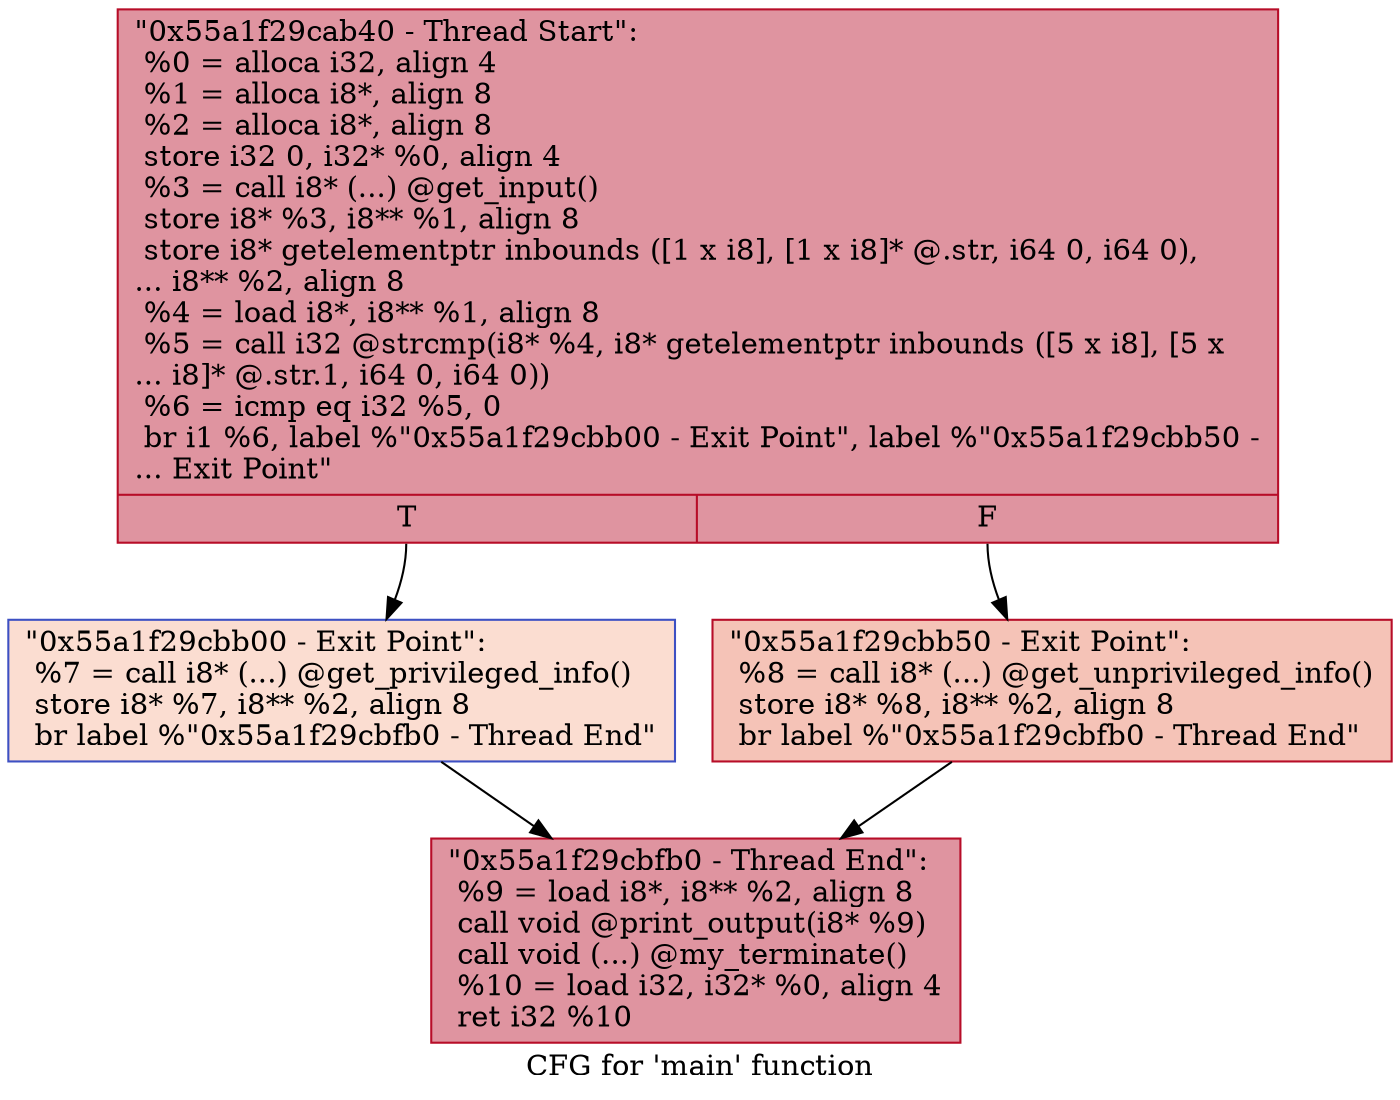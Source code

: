 digraph "CFG for 'main' function" {
	label="CFG for 'main' function";

	Node0x55a1f29cab40 [shape=record,color="#b70d28ff", style=filled, fillcolor="#b70d2870",label="{\"0x55a1f29cab40 - Thread Start\":\l  %0 = alloca i32, align 4\l  %1 = alloca i8*, align 8\l  %2 = alloca i8*, align 8\l  store i32 0, i32* %0, align 4\l  %3 = call i8* (...) @get_input()\l  store i8* %3, i8** %1, align 8\l  store i8* getelementptr inbounds ([1 x i8], [1 x i8]* @.str, i64 0, i64 0),\l... i8** %2, align 8\l  %4 = load i8*, i8** %1, align 8\l  %5 = call i32 @strcmp(i8* %4, i8* getelementptr inbounds ([5 x i8], [5 x\l... i8]* @.str.1, i64 0, i64 0))\l  %6 = icmp eq i32 %5, 0\l  br i1 %6, label %\"0x55a1f29cbb00 - Exit Point\", label %\"0x55a1f29cbb50 -\l... Exit Point\"\l|{<s0>T|<s1>F}}"];
	Node0x55a1f29cab40:s0 -> Node0x55a1f29cbb00;
	Node0x55a1f29cab40:s1 -> Node0x55a1f29cbb50;
	Node0x55a1f29cbb00 [shape=record,color="#3d50c3ff", style=filled, fillcolor="#f7b39670",label="{\"0x55a1f29cbb00 - Exit Point\":                    \l  %7 = call i8* (...) @get_privileged_info()\l  store i8* %7, i8** %2, align 8\l  br label %\"0x55a1f29cbfb0 - Thread End\"\l}"];
	Node0x55a1f29cbb00 -> Node0x55a1f29cbfb0;
	Node0x55a1f29cbb50 [shape=record,color="#b70d28ff", style=filled, fillcolor="#e8765c70",label="{\"0x55a1f29cbb50 - Exit Point\":                    \l  %8 = call i8* (...) @get_unprivileged_info()\l  store i8* %8, i8** %2, align 8\l  br label %\"0x55a1f29cbfb0 - Thread End\"\l}"];
	Node0x55a1f29cbb50 -> Node0x55a1f29cbfb0;
	Node0x55a1f29cbfb0 [shape=record,color="#b70d28ff", style=filled, fillcolor="#b70d2870",label="{\"0x55a1f29cbfb0 - Thread End\":                    \l  %9 = load i8*, i8** %2, align 8\l  call void @print_output(i8* %9)\l  call void (...) @my_terminate()\l  %10 = load i32, i32* %0, align 4\l  ret i32 %10\l}"];
}
